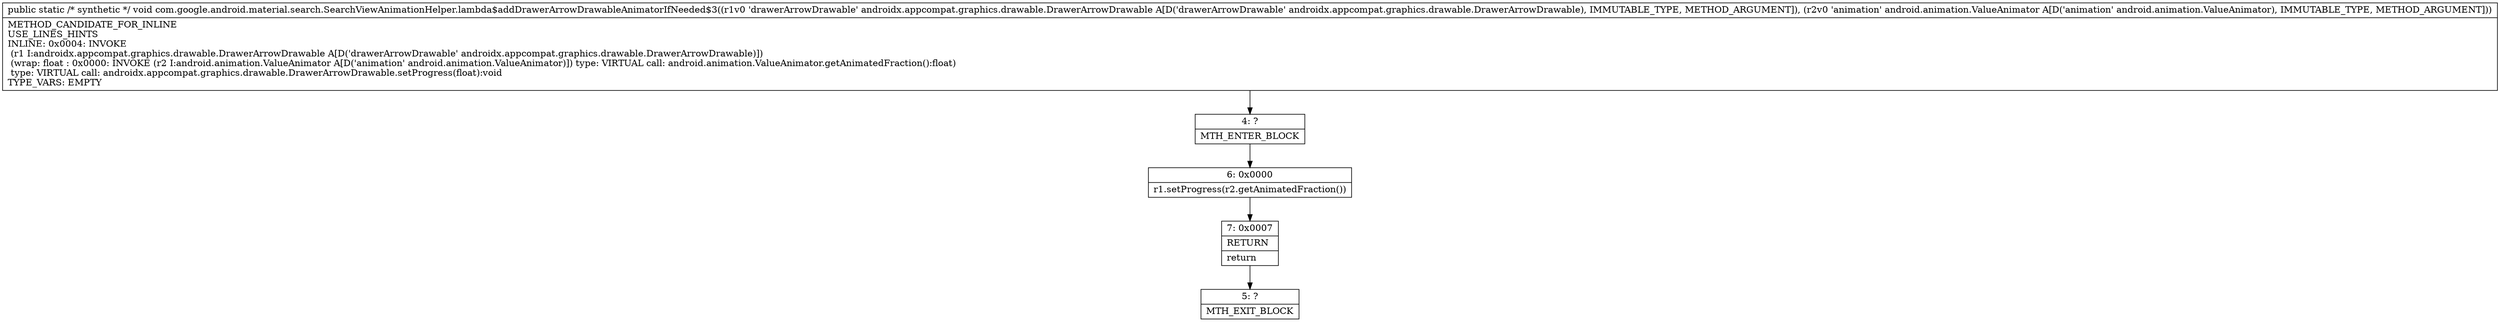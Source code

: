 digraph "CFG forcom.google.android.material.search.SearchViewAnimationHelper.lambda$addDrawerArrowDrawableAnimatorIfNeeded$3(Landroidx\/appcompat\/graphics\/drawable\/DrawerArrowDrawable;Landroid\/animation\/ValueAnimator;)V" {
Node_4 [shape=record,label="{4\:\ ?|MTH_ENTER_BLOCK\l}"];
Node_6 [shape=record,label="{6\:\ 0x0000|r1.setProgress(r2.getAnimatedFraction())\l}"];
Node_7 [shape=record,label="{7\:\ 0x0007|RETURN\l|return\l}"];
Node_5 [shape=record,label="{5\:\ ?|MTH_EXIT_BLOCK\l}"];
MethodNode[shape=record,label="{public static \/* synthetic *\/ void com.google.android.material.search.SearchViewAnimationHelper.lambda$addDrawerArrowDrawableAnimatorIfNeeded$3((r1v0 'drawerArrowDrawable' androidx.appcompat.graphics.drawable.DrawerArrowDrawable A[D('drawerArrowDrawable' androidx.appcompat.graphics.drawable.DrawerArrowDrawable), IMMUTABLE_TYPE, METHOD_ARGUMENT]), (r2v0 'animation' android.animation.ValueAnimator A[D('animation' android.animation.ValueAnimator), IMMUTABLE_TYPE, METHOD_ARGUMENT]))  | METHOD_CANDIDATE_FOR_INLINE\lUSE_LINES_HINTS\lINLINE: 0x0004: INVOKE  \l  (r1 I:androidx.appcompat.graphics.drawable.DrawerArrowDrawable A[D('drawerArrowDrawable' androidx.appcompat.graphics.drawable.DrawerArrowDrawable)])\l  (wrap: float : 0x0000: INVOKE  (r2 I:android.animation.ValueAnimator A[D('animation' android.animation.ValueAnimator)]) type: VIRTUAL call: android.animation.ValueAnimator.getAnimatedFraction():float)\l type: VIRTUAL call: androidx.appcompat.graphics.drawable.DrawerArrowDrawable.setProgress(float):void\lTYPE_VARS: EMPTY\l}"];
MethodNode -> Node_4;Node_4 -> Node_6;
Node_6 -> Node_7;
Node_7 -> Node_5;
}

